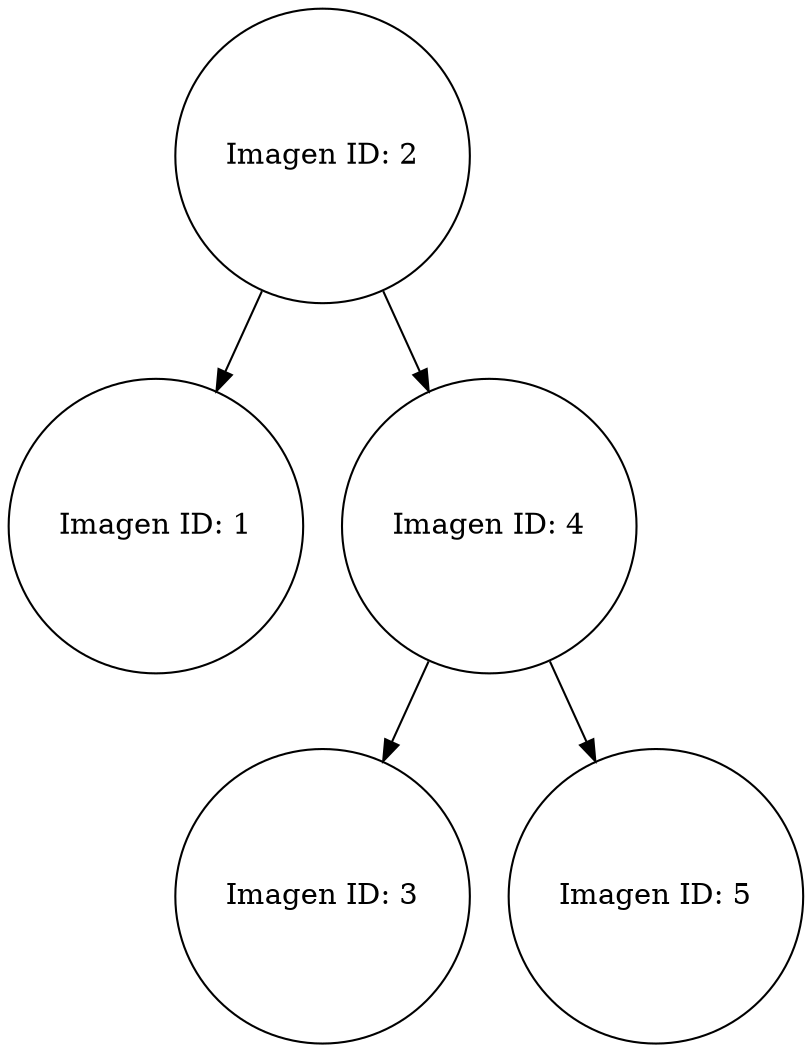 digraph binaryTree { 
node[shape = circle]; 

Nodo1631306365[label = "Imagen ID: 2"];

Nodo1631306365 -> Nodo1065864341; 

Nodo1631306365 -> Nodo843184849; 

Nodo1065864341[label = "Imagen ID: 1"];

Nodo843184849[label = "Imagen ID: 4"];

Nodo843184849 -> Nodo2032048046; 

Nodo843184849 -> Nodo1175034586; 

Nodo2032048046[label = "Imagen ID: 3"];

Nodo1175034586[label = "Imagen ID: 5"];
}
